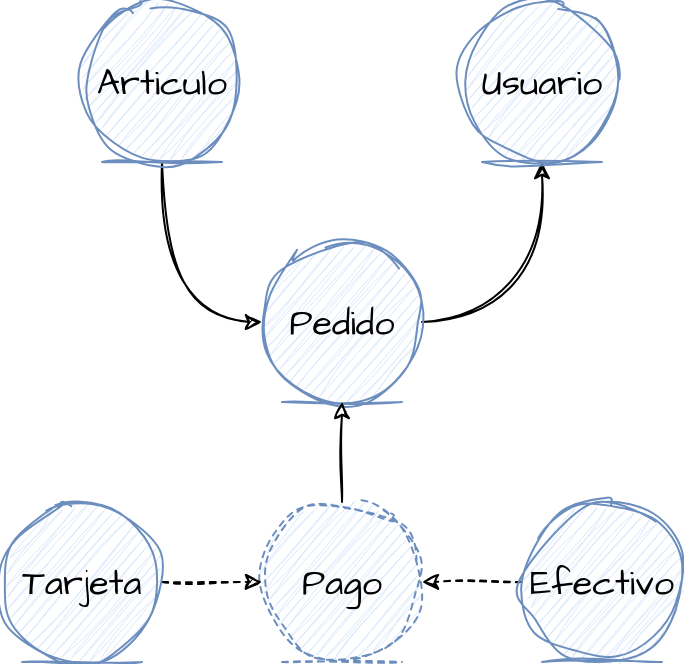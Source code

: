 <mxfile version="21.6.8" type="device">
  <diagram name="Página-1" id="UOHWwPAqxCnazeo4TyiF">
    <mxGraphModel dx="1058" dy="737" grid="1" gridSize="10" guides="1" tooltips="1" connect="1" arrows="1" fold="1" page="1" pageScale="1" pageWidth="827" pageHeight="1169" math="0" shadow="0">
      <root>
        <mxCell id="0" />
        <mxCell id="1" parent="0" />
        <mxCell id="uo48LxrcfWrN5al3qNSd-7" style="edgeStyle=orthogonalEdgeStyle;sketch=1;hachureGap=4;jiggle=2;curveFitting=1;orthogonalLoop=1;jettySize=auto;html=1;exitX=1;exitY=0.5;exitDx=0;exitDy=0;entryX=0.5;entryY=1;entryDx=0;entryDy=0;fontFamily=Architects Daughter;fontSource=https%3A%2F%2Ffonts.googleapis.com%2Fcss%3Ffamily%3DArchitects%2BDaughter;fontSize=18;curved=1;" parent="1" source="uo48LxrcfWrN5al3qNSd-2" target="uo48LxrcfWrN5al3qNSd-4" edge="1">
          <mxGeometry relative="1" as="geometry" />
        </mxCell>
        <mxCell id="uo48LxrcfWrN5al3qNSd-2" value="Pedido" style="ellipse;shape=umlEntity;whiteSpace=wrap;html=1;sketch=1;hachureGap=4;jiggle=2;curveFitting=1;fontFamily=Architects Daughter;fontSource=https%3A%2F%2Ffonts.googleapis.com%2Fcss%3Ffamily%3DArchitects%2BDaughter;fontSize=18;fillColor=#dae8fc;strokeColor=#6c8ebf;" parent="1" vertex="1">
          <mxGeometry x="400" y="250" width="80" height="80" as="geometry" />
        </mxCell>
        <mxCell id="BBXP8Wy4LvEq5iLy84De-2" style="edgeStyle=orthogonalEdgeStyle;sketch=1;hachureGap=4;jiggle=2;curveFitting=1;orthogonalLoop=1;jettySize=auto;html=1;exitX=0.5;exitY=1;exitDx=0;exitDy=0;entryX=0;entryY=0.5;entryDx=0;entryDy=0;fontFamily=Architects Daughter;fontSource=https%3A%2F%2Ffonts.googleapis.com%2Fcss%3Ffamily%3DArchitects%2BDaughter;fontSize=16;curved=1;" parent="1" source="uo48LxrcfWrN5al3qNSd-3" target="uo48LxrcfWrN5al3qNSd-2" edge="1">
          <mxGeometry relative="1" as="geometry" />
        </mxCell>
        <mxCell id="uo48LxrcfWrN5al3qNSd-3" value="Articulo" style="ellipse;shape=umlEntity;whiteSpace=wrap;html=1;sketch=1;hachureGap=4;jiggle=2;curveFitting=1;fontFamily=Architects Daughter;fontSource=https%3A%2F%2Ffonts.googleapis.com%2Fcss%3Ffamily%3DArchitects%2BDaughter;fontSize=18;fillColor=#dae8fc;strokeColor=#6c8ebf;" parent="1" vertex="1">
          <mxGeometry x="310" y="130" width="80" height="80" as="geometry" />
        </mxCell>
        <mxCell id="uo48LxrcfWrN5al3qNSd-4" value="Usuario" style="ellipse;shape=umlEntity;whiteSpace=wrap;html=1;sketch=1;hachureGap=4;jiggle=2;curveFitting=1;fontFamily=Architects Daughter;fontSource=https%3A%2F%2Ffonts.googleapis.com%2Fcss%3Ffamily%3DArchitects%2BDaughter;fontSize=18;fillColor=#dae8fc;strokeColor=#6c8ebf;" parent="1" vertex="1">
          <mxGeometry x="500" y="130" width="80" height="80" as="geometry" />
        </mxCell>
        <mxCell id="uo48LxrcfWrN5al3qNSd-9" style="edgeStyle=orthogonalEdgeStyle;rounded=0;sketch=1;hachureGap=4;jiggle=2;curveFitting=1;orthogonalLoop=1;jettySize=auto;html=1;entryX=0.5;entryY=1;entryDx=0;entryDy=0;fontFamily=Architects Daughter;fontSource=https%3A%2F%2Ffonts.googleapis.com%2Fcss%3Ffamily%3DArchitects%2BDaughter;fontSize=18;" parent="1" source="uo48LxrcfWrN5al3qNSd-5" target="uo48LxrcfWrN5al3qNSd-2" edge="1">
          <mxGeometry relative="1" as="geometry" />
        </mxCell>
        <mxCell id="uo48LxrcfWrN5al3qNSd-5" value="Pago" style="ellipse;shape=umlEntity;whiteSpace=wrap;html=1;sketch=1;hachureGap=4;jiggle=2;curveFitting=1;fontFamily=Architects Daughter;fontSource=https%3A%2F%2Ffonts.googleapis.com%2Fcss%3Ffamily%3DArchitects%2BDaughter;fontSize=18;dashed=1;fillColor=#dae8fc;strokeColor=#6c8ebf;" parent="1" vertex="1">
          <mxGeometry x="400" y="380" width="80" height="80" as="geometry" />
        </mxCell>
        <mxCell id="uo48LxrcfWrN5al3qNSd-12" style="edgeStyle=orthogonalEdgeStyle;rounded=0;sketch=1;hachureGap=4;jiggle=2;curveFitting=1;orthogonalLoop=1;jettySize=auto;html=1;exitX=1;exitY=0.5;exitDx=0;exitDy=0;entryX=0;entryY=0.5;entryDx=0;entryDy=0;fontFamily=Architects Daughter;fontSource=https%3A%2F%2Ffonts.googleapis.com%2Fcss%3Ffamily%3DArchitects%2BDaughter;fontSize=18;dashed=1;" parent="1" source="uo48LxrcfWrN5al3qNSd-10" target="uo48LxrcfWrN5al3qNSd-5" edge="1">
          <mxGeometry relative="1" as="geometry" />
        </mxCell>
        <mxCell id="uo48LxrcfWrN5al3qNSd-10" value="Tarjeta" style="ellipse;shape=umlEntity;whiteSpace=wrap;html=1;sketch=1;hachureGap=4;jiggle=2;curveFitting=1;fontFamily=Architects Daughter;fontSource=https%3A%2F%2Ffonts.googleapis.com%2Fcss%3Ffamily%3DArchitects%2BDaughter;fontSize=18;fillColor=#dae8fc;strokeColor=#6c8ebf;" parent="1" vertex="1">
          <mxGeometry x="270" y="380" width="80" height="80" as="geometry" />
        </mxCell>
        <mxCell id="uo48LxrcfWrN5al3qNSd-13" style="edgeStyle=orthogonalEdgeStyle;rounded=0;sketch=1;hachureGap=4;jiggle=2;curveFitting=1;orthogonalLoop=1;jettySize=auto;html=1;exitX=0;exitY=0.5;exitDx=0;exitDy=0;entryX=1;entryY=0.5;entryDx=0;entryDy=0;fontFamily=Architects Daughter;fontSource=https%3A%2F%2Ffonts.googleapis.com%2Fcss%3Ffamily%3DArchitects%2BDaughter;fontSize=18;dashed=1;" parent="1" source="uo48LxrcfWrN5al3qNSd-11" target="uo48LxrcfWrN5al3qNSd-5" edge="1">
          <mxGeometry relative="1" as="geometry" />
        </mxCell>
        <mxCell id="uo48LxrcfWrN5al3qNSd-11" value="Efectivo" style="ellipse;shape=umlEntity;whiteSpace=wrap;html=1;sketch=1;hachureGap=4;jiggle=2;curveFitting=1;fontFamily=Architects Daughter;fontSource=https%3A%2F%2Ffonts.googleapis.com%2Fcss%3Ffamily%3DArchitects%2BDaughter;fontSize=18;fillColor=#dae8fc;strokeColor=#6c8ebf;" parent="1" vertex="1">
          <mxGeometry x="530" y="380" width="80" height="80" as="geometry" />
        </mxCell>
      </root>
    </mxGraphModel>
  </diagram>
</mxfile>
